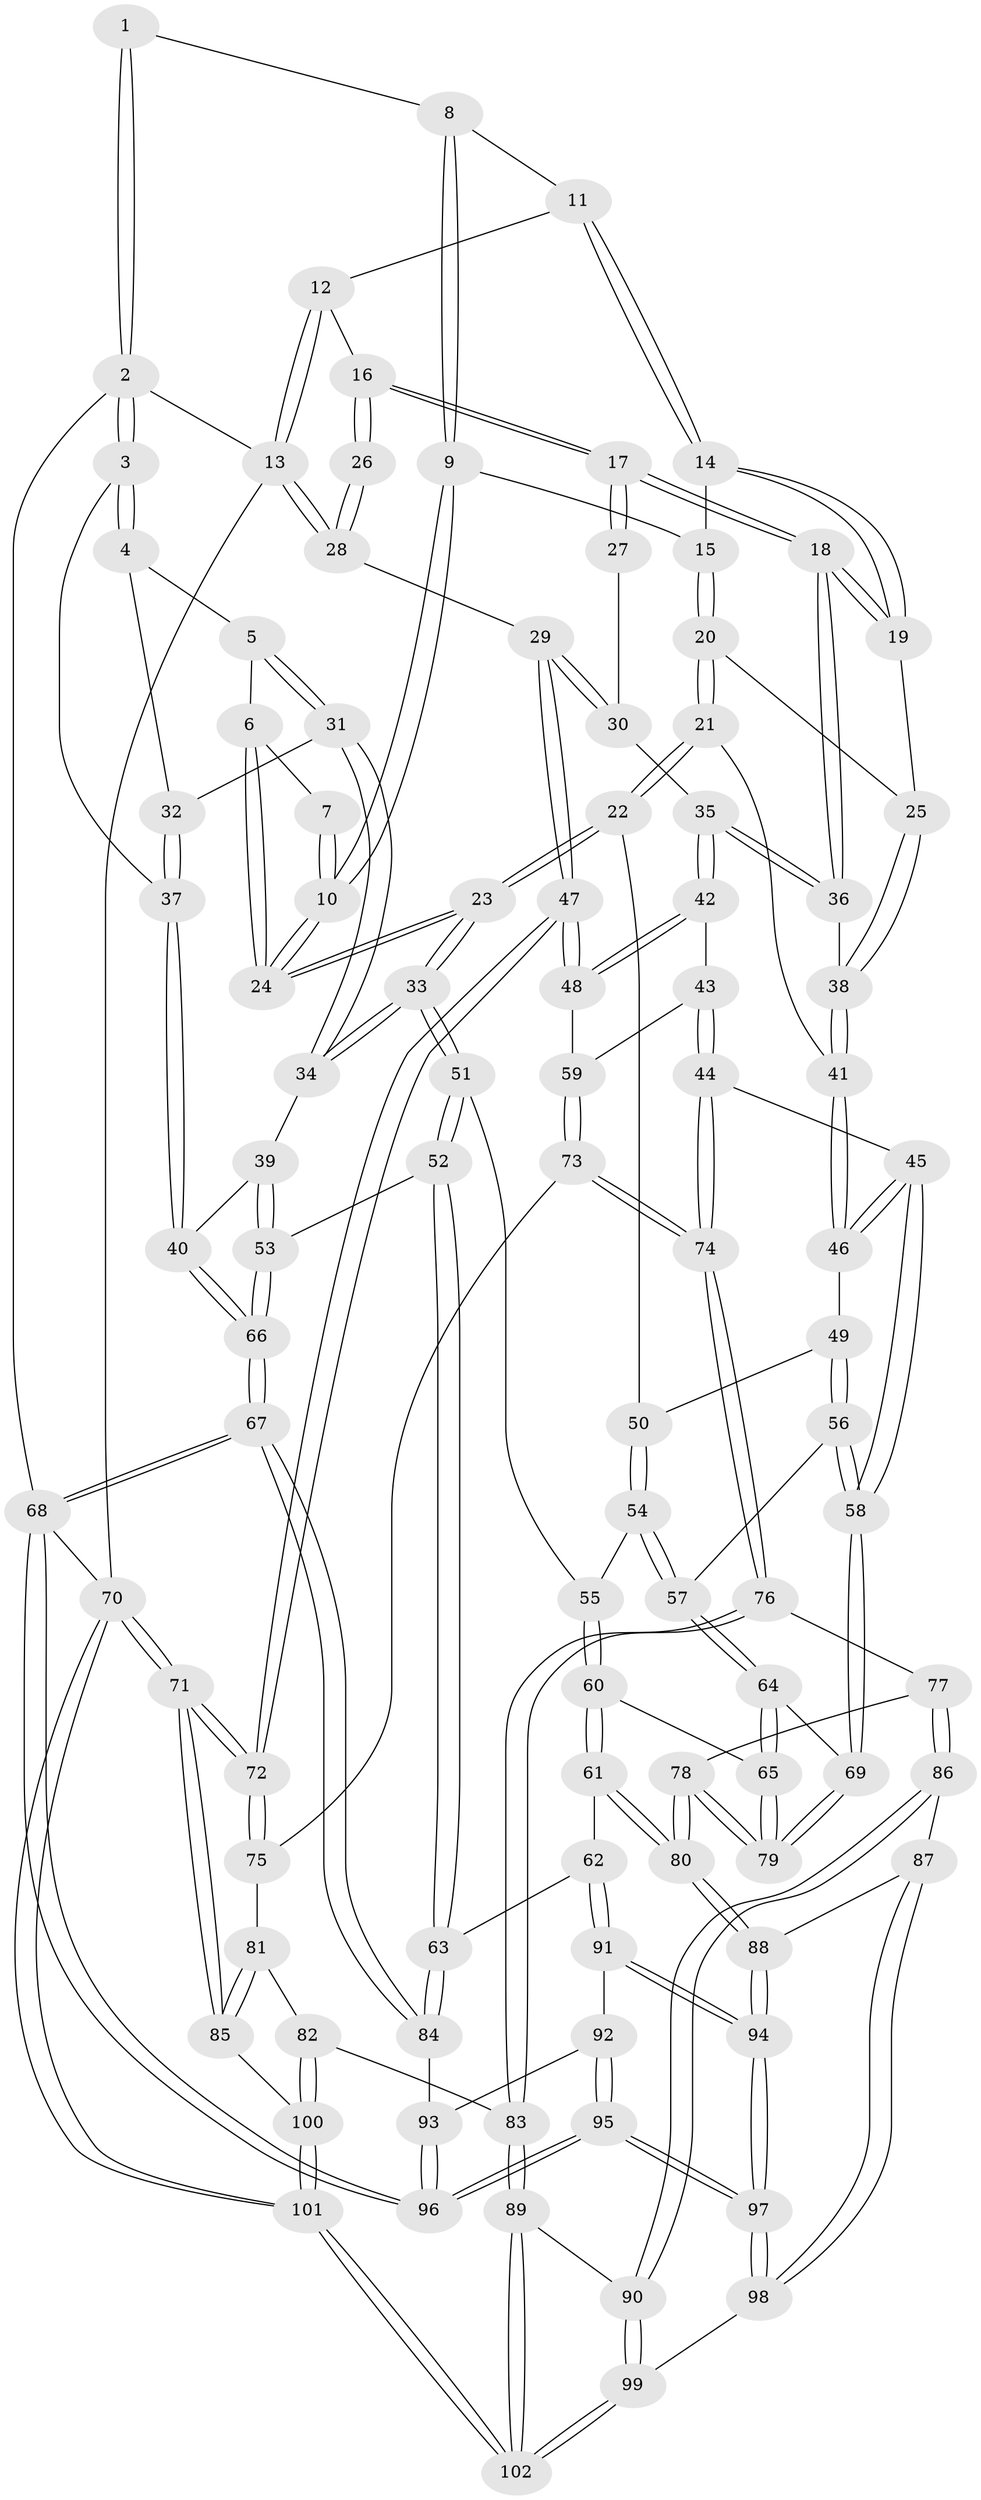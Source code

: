 // Generated by graph-tools (version 1.1) at 2025/51/03/09/25 03:51:03]
// undirected, 102 vertices, 252 edges
graph export_dot {
graph [start="1"]
  node [color=gray90,style=filled];
  1 [pos="+0.22642712177376442+0"];
  2 [pos="+0+0"];
  3 [pos="+0+0"];
  4 [pos="+0.005245204055813883+0.08027526513497323"];
  5 [pos="+0.1567238809098476+0.11781846599466232"];
  6 [pos="+0.18239005149659046+0.10369789997051763"];
  7 [pos="+0.21149194516372963+0"];
  8 [pos="+0.4304099299456728+0"];
  9 [pos="+0.38608962360098614+0.06287961380400751"];
  10 [pos="+0.3367229245827677+0.14354459576251727"];
  11 [pos="+0.6105182326878136+0"];
  12 [pos="+0.6612011233780464+0"];
  13 [pos="+1+0"];
  14 [pos="+0.5914848500589315+0"];
  15 [pos="+0.46427034521371935+0.11873021307666408"];
  16 [pos="+0.8118235209027375+0.1453948193748552"];
  17 [pos="+0.8118204820766145+0.14547173421219858"];
  18 [pos="+0.7678997683530255+0.2468752410906882"];
  19 [pos="+0.5949599228759892+0.10761950471487879"];
  20 [pos="+0.4900582615300203+0.21312327578989543"];
  21 [pos="+0.4108870531576836+0.28535048938835844"];
  22 [pos="+0.37921321796411883+0.3046255216298882"];
  23 [pos="+0.3524942025887722+0.30041936791452617"];
  24 [pos="+0.3162136808187019+0.18957705235228697"];
  25 [pos="+0.5251201876225522+0.19964695919698638"];
  26 [pos="+1+0"];
  27 [pos="+0.9285297813558866+0.1631374014747726"];
  28 [pos="+1+0"];
  29 [pos="+1+0.20366583511386416"];
  30 [pos="+0.988386303706789+0.18976364514682356"];
  31 [pos="+0.10975233642516184+0.23037284384711496"];
  32 [pos="+0.06978490879021607+0.22392488421126597"];
  33 [pos="+0.3261507878375505+0.3181046442777656"];
  34 [pos="+0.162616509850956+0.3327606394046921"];
  35 [pos="+0.8310049921455999+0.31207166599307834"];
  36 [pos="+0.7673973228424722+0.26349838138347786"];
  37 [pos="+0+0.2918314125092666"];
  38 [pos="+0.6973081301499945+0.30666905506254294"];
  39 [pos="+0.14470007094694157+0.3508801832259191"];
  40 [pos="+0+0.2972551680868929"];
  41 [pos="+0.6799450866284507+0.32911689360518287"];
  42 [pos="+0.8530157975311519+0.33628527219376003"];
  43 [pos="+0.8170232904481599+0.4721943746680362"];
  44 [pos="+0.7062598405505168+0.5270949854707879"];
  45 [pos="+0.6962809991673675+0.5238909217578657"];
  46 [pos="+0.6548361273299124+0.3855349447634131"];
  47 [pos="+1+0.40207655784953794"];
  48 [pos="+1+0.4018600988199949"];
  49 [pos="+0.6072213976256906+0.39871457439560753"];
  50 [pos="+0.390951416083403+0.3192532225210508"];
  51 [pos="+0.2970444721790808+0.44881306842892726"];
  52 [pos="+0.20070252022010393+0.5997140391701614"];
  53 [pos="+0.09569017895308478+0.49504483701914065"];
  54 [pos="+0.43791785797044+0.4183158849179534"];
  55 [pos="+0.3710797420605154+0.5219214138411015"];
  56 [pos="+0.518942539394991+0.48561210901050667"];
  57 [pos="+0.4892308948974138+0.48784130883188226"];
  58 [pos="+0.6336709747260657+0.5611151279151517"];
  59 [pos="+0.8849796340015462+0.5346796389688214"];
  60 [pos="+0.3997149213568692+0.612010119572649"];
  61 [pos="+0.339061956147644+0.6788875012973754"];
  62 [pos="+0.25216594964845745+0.6966727559060863"];
  63 [pos="+0.20281554665778226+0.606728694519537"];
  64 [pos="+0.4609665870521356+0.558416753195182"];
  65 [pos="+0.435925514533674+0.5928210586294611"];
  66 [pos="+0+0.5164405197376333"];
  67 [pos="+0+0.6887405235092773"];
  68 [pos="+0+1"];
  69 [pos="+0.6149892136218577+0.5964368100167977"];
  70 [pos="+1+1"];
  71 [pos="+1+0.8109200379166868"];
  72 [pos="+1+0.6405647287099067"];
  73 [pos="+0.87995266836599+0.6290700557805021"];
  74 [pos="+0.797267656656154+0.6562973445100447"];
  75 [pos="+0.9226768628051398+0.6474845572791332"];
  76 [pos="+0.7643201477702332+0.7202583530747223"];
  77 [pos="+0.7538667055214799+0.7216029148317538"];
  78 [pos="+0.5982394200108329+0.6995452385347822"];
  79 [pos="+0.5943517442601736+0.6763026088967977"];
  80 [pos="+0.5307742065275859+0.8020357577566664"];
  81 [pos="+0.9166472890270752+0.7355448506107306"];
  82 [pos="+0.8564000992697614+0.8646358770829821"];
  83 [pos="+0.8401058925542725+0.8624629223458365"];
  84 [pos="+0+0.6968403894828767"];
  85 [pos="+1+0.8370245322691225"];
  86 [pos="+0.6291659739337362+0.8805632245580585"];
  87 [pos="+0.5555295541877281+0.8427219748750606"];
  88 [pos="+0.5345873067176444+0.8305122085763994"];
  89 [pos="+0.7875120346180682+0.9007634478319161"];
  90 [pos="+0.6561891943286363+0.905966836829143"];
  91 [pos="+0.23676783742626406+0.7308875362240478"];
  92 [pos="+0.20578366351451036+0.75455290119522"];
  93 [pos="+0.1451483837426245+0.7796035685216691"];
  94 [pos="+0.39516142403062726+0.9887593253443446"];
  95 [pos="+0.20249731114961037+1"];
  96 [pos="+0+1"];
  97 [pos="+0.35782731270770135+1"];
  98 [pos="+0.5908371228049578+1"];
  99 [pos="+0.6148622576717954+1"];
  100 [pos="+0.9027214939881948+0.8852954873915708"];
  101 [pos="+0.9691926707395554+1"];
  102 [pos="+0.7572092455635964+1"];
  1 -- 2;
  1 -- 2;
  1 -- 8;
  2 -- 3;
  2 -- 3;
  2 -- 13;
  2 -- 68;
  3 -- 4;
  3 -- 4;
  3 -- 37;
  4 -- 5;
  4 -- 32;
  5 -- 6;
  5 -- 31;
  5 -- 31;
  6 -- 7;
  6 -- 24;
  6 -- 24;
  7 -- 10;
  7 -- 10;
  8 -- 9;
  8 -- 9;
  8 -- 11;
  9 -- 10;
  9 -- 10;
  9 -- 15;
  10 -- 24;
  10 -- 24;
  11 -- 12;
  11 -- 14;
  11 -- 14;
  12 -- 13;
  12 -- 13;
  12 -- 16;
  13 -- 28;
  13 -- 28;
  13 -- 70;
  14 -- 15;
  14 -- 19;
  14 -- 19;
  15 -- 20;
  15 -- 20;
  16 -- 17;
  16 -- 17;
  16 -- 26;
  16 -- 26;
  17 -- 18;
  17 -- 18;
  17 -- 27;
  17 -- 27;
  18 -- 19;
  18 -- 19;
  18 -- 36;
  18 -- 36;
  19 -- 25;
  20 -- 21;
  20 -- 21;
  20 -- 25;
  21 -- 22;
  21 -- 22;
  21 -- 41;
  22 -- 23;
  22 -- 23;
  22 -- 50;
  23 -- 24;
  23 -- 24;
  23 -- 33;
  23 -- 33;
  25 -- 38;
  25 -- 38;
  26 -- 28;
  26 -- 28;
  27 -- 30;
  28 -- 29;
  29 -- 30;
  29 -- 30;
  29 -- 47;
  29 -- 47;
  30 -- 35;
  31 -- 32;
  31 -- 34;
  31 -- 34;
  32 -- 37;
  32 -- 37;
  33 -- 34;
  33 -- 34;
  33 -- 51;
  33 -- 51;
  34 -- 39;
  35 -- 36;
  35 -- 36;
  35 -- 42;
  35 -- 42;
  36 -- 38;
  37 -- 40;
  37 -- 40;
  38 -- 41;
  38 -- 41;
  39 -- 40;
  39 -- 53;
  39 -- 53;
  40 -- 66;
  40 -- 66;
  41 -- 46;
  41 -- 46;
  42 -- 43;
  42 -- 48;
  42 -- 48;
  43 -- 44;
  43 -- 44;
  43 -- 59;
  44 -- 45;
  44 -- 74;
  44 -- 74;
  45 -- 46;
  45 -- 46;
  45 -- 58;
  45 -- 58;
  46 -- 49;
  47 -- 48;
  47 -- 48;
  47 -- 72;
  47 -- 72;
  48 -- 59;
  49 -- 50;
  49 -- 56;
  49 -- 56;
  50 -- 54;
  50 -- 54;
  51 -- 52;
  51 -- 52;
  51 -- 55;
  52 -- 53;
  52 -- 63;
  52 -- 63;
  53 -- 66;
  53 -- 66;
  54 -- 55;
  54 -- 57;
  54 -- 57;
  55 -- 60;
  55 -- 60;
  56 -- 57;
  56 -- 58;
  56 -- 58;
  57 -- 64;
  57 -- 64;
  58 -- 69;
  58 -- 69;
  59 -- 73;
  59 -- 73;
  60 -- 61;
  60 -- 61;
  60 -- 65;
  61 -- 62;
  61 -- 80;
  61 -- 80;
  62 -- 63;
  62 -- 91;
  62 -- 91;
  63 -- 84;
  63 -- 84;
  64 -- 65;
  64 -- 65;
  64 -- 69;
  65 -- 79;
  65 -- 79;
  66 -- 67;
  66 -- 67;
  67 -- 68;
  67 -- 68;
  67 -- 84;
  67 -- 84;
  68 -- 96;
  68 -- 96;
  68 -- 70;
  69 -- 79;
  69 -- 79;
  70 -- 71;
  70 -- 71;
  70 -- 101;
  70 -- 101;
  71 -- 72;
  71 -- 72;
  71 -- 85;
  71 -- 85;
  72 -- 75;
  72 -- 75;
  73 -- 74;
  73 -- 74;
  73 -- 75;
  74 -- 76;
  74 -- 76;
  75 -- 81;
  76 -- 77;
  76 -- 83;
  76 -- 83;
  77 -- 78;
  77 -- 86;
  77 -- 86;
  78 -- 79;
  78 -- 79;
  78 -- 80;
  78 -- 80;
  80 -- 88;
  80 -- 88;
  81 -- 82;
  81 -- 85;
  81 -- 85;
  82 -- 83;
  82 -- 100;
  82 -- 100;
  83 -- 89;
  83 -- 89;
  84 -- 93;
  85 -- 100;
  86 -- 87;
  86 -- 90;
  86 -- 90;
  87 -- 88;
  87 -- 98;
  87 -- 98;
  88 -- 94;
  88 -- 94;
  89 -- 90;
  89 -- 102;
  89 -- 102;
  90 -- 99;
  90 -- 99;
  91 -- 92;
  91 -- 94;
  91 -- 94;
  92 -- 93;
  92 -- 95;
  92 -- 95;
  93 -- 96;
  93 -- 96;
  94 -- 97;
  94 -- 97;
  95 -- 96;
  95 -- 96;
  95 -- 97;
  95 -- 97;
  97 -- 98;
  97 -- 98;
  98 -- 99;
  99 -- 102;
  99 -- 102;
  100 -- 101;
  100 -- 101;
  101 -- 102;
  101 -- 102;
}

